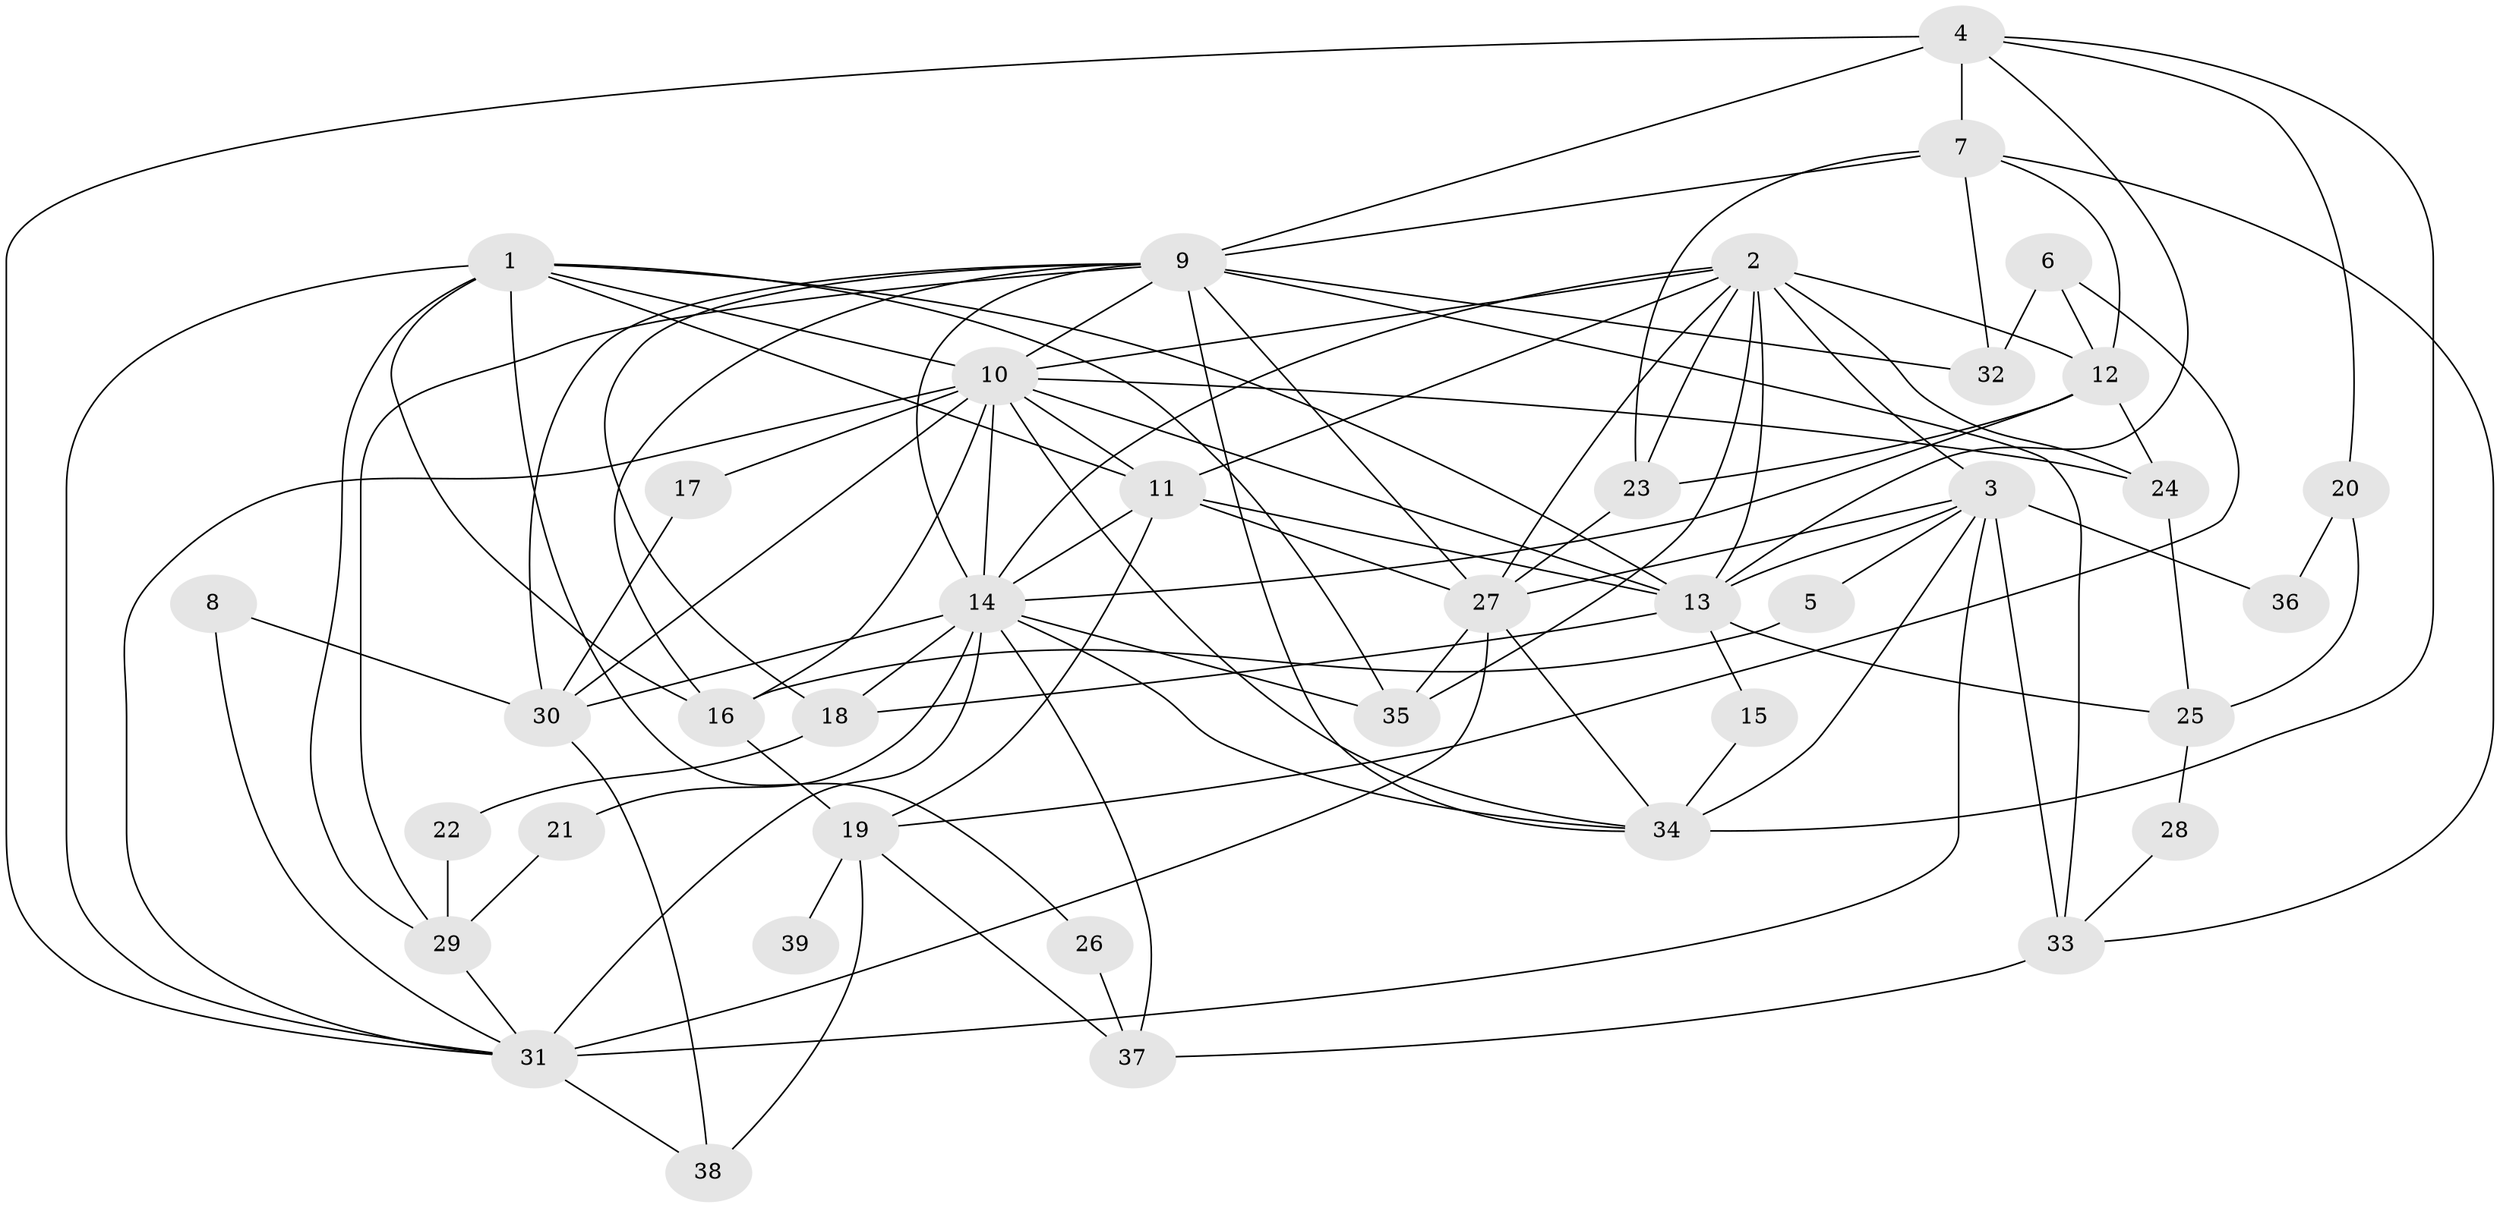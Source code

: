 // original degree distribution, {4: 0.2564102564102564, 5: 0.19230769230769232, 7: 0.038461538461538464, 2: 0.16666666666666666, 3: 0.24358974358974358, 6: 0.08974358974358974, 11: 0.01282051282051282}
// Generated by graph-tools (version 1.1) at 2025/36/03/09/25 02:36:15]
// undirected, 39 vertices, 101 edges
graph export_dot {
graph [start="1"]
  node [color=gray90,style=filled];
  1;
  2;
  3;
  4;
  5;
  6;
  7;
  8;
  9;
  10;
  11;
  12;
  13;
  14;
  15;
  16;
  17;
  18;
  19;
  20;
  21;
  22;
  23;
  24;
  25;
  26;
  27;
  28;
  29;
  30;
  31;
  32;
  33;
  34;
  35;
  36;
  37;
  38;
  39;
  1 -- 10 [weight=1.0];
  1 -- 11 [weight=1.0];
  1 -- 13 [weight=1.0];
  1 -- 16 [weight=1.0];
  1 -- 26 [weight=1.0];
  1 -- 29 [weight=1.0];
  1 -- 31 [weight=1.0];
  1 -- 35 [weight=1.0];
  2 -- 3 [weight=1.0];
  2 -- 10 [weight=1.0];
  2 -- 11 [weight=1.0];
  2 -- 12 [weight=1.0];
  2 -- 13 [weight=3.0];
  2 -- 14 [weight=1.0];
  2 -- 23 [weight=1.0];
  2 -- 24 [weight=1.0];
  2 -- 27 [weight=1.0];
  2 -- 35 [weight=1.0];
  3 -- 5 [weight=1.0];
  3 -- 13 [weight=1.0];
  3 -- 27 [weight=1.0];
  3 -- 31 [weight=2.0];
  3 -- 33 [weight=2.0];
  3 -- 34 [weight=1.0];
  3 -- 36 [weight=1.0];
  4 -- 7 [weight=1.0];
  4 -- 9 [weight=2.0];
  4 -- 13 [weight=1.0];
  4 -- 20 [weight=1.0];
  4 -- 31 [weight=1.0];
  4 -- 34 [weight=1.0];
  5 -- 16 [weight=1.0];
  6 -- 12 [weight=1.0];
  6 -- 19 [weight=1.0];
  6 -- 32 [weight=1.0];
  7 -- 9 [weight=1.0];
  7 -- 12 [weight=1.0];
  7 -- 23 [weight=1.0];
  7 -- 32 [weight=1.0];
  7 -- 33 [weight=1.0];
  8 -- 30 [weight=1.0];
  8 -- 31 [weight=1.0];
  9 -- 10 [weight=1.0];
  9 -- 14 [weight=1.0];
  9 -- 16 [weight=1.0];
  9 -- 18 [weight=1.0];
  9 -- 27 [weight=1.0];
  9 -- 29 [weight=1.0];
  9 -- 30 [weight=1.0];
  9 -- 32 [weight=1.0];
  9 -- 33 [weight=1.0];
  9 -- 34 [weight=1.0];
  10 -- 11 [weight=1.0];
  10 -- 13 [weight=2.0];
  10 -- 14 [weight=2.0];
  10 -- 16 [weight=1.0];
  10 -- 17 [weight=1.0];
  10 -- 24 [weight=1.0];
  10 -- 30 [weight=1.0];
  10 -- 31 [weight=1.0];
  10 -- 34 [weight=1.0];
  11 -- 13 [weight=2.0];
  11 -- 14 [weight=1.0];
  11 -- 19 [weight=1.0];
  11 -- 27 [weight=1.0];
  12 -- 14 [weight=2.0];
  12 -- 23 [weight=1.0];
  12 -- 24 [weight=1.0];
  13 -- 15 [weight=1.0];
  13 -- 18 [weight=1.0];
  13 -- 25 [weight=1.0];
  14 -- 18 [weight=1.0];
  14 -- 21 [weight=1.0];
  14 -- 30 [weight=2.0];
  14 -- 31 [weight=1.0];
  14 -- 34 [weight=1.0];
  14 -- 35 [weight=1.0];
  14 -- 37 [weight=1.0];
  15 -- 34 [weight=1.0];
  16 -- 19 [weight=1.0];
  17 -- 30 [weight=1.0];
  18 -- 22 [weight=1.0];
  19 -- 37 [weight=1.0];
  19 -- 38 [weight=1.0];
  19 -- 39 [weight=2.0];
  20 -- 25 [weight=1.0];
  20 -- 36 [weight=1.0];
  21 -- 29 [weight=1.0];
  22 -- 29 [weight=1.0];
  23 -- 27 [weight=1.0];
  24 -- 25 [weight=1.0];
  25 -- 28 [weight=1.0];
  26 -- 37 [weight=1.0];
  27 -- 31 [weight=1.0];
  27 -- 34 [weight=1.0];
  27 -- 35 [weight=1.0];
  28 -- 33 [weight=1.0];
  29 -- 31 [weight=1.0];
  30 -- 38 [weight=1.0];
  31 -- 38 [weight=1.0];
  33 -- 37 [weight=1.0];
}
